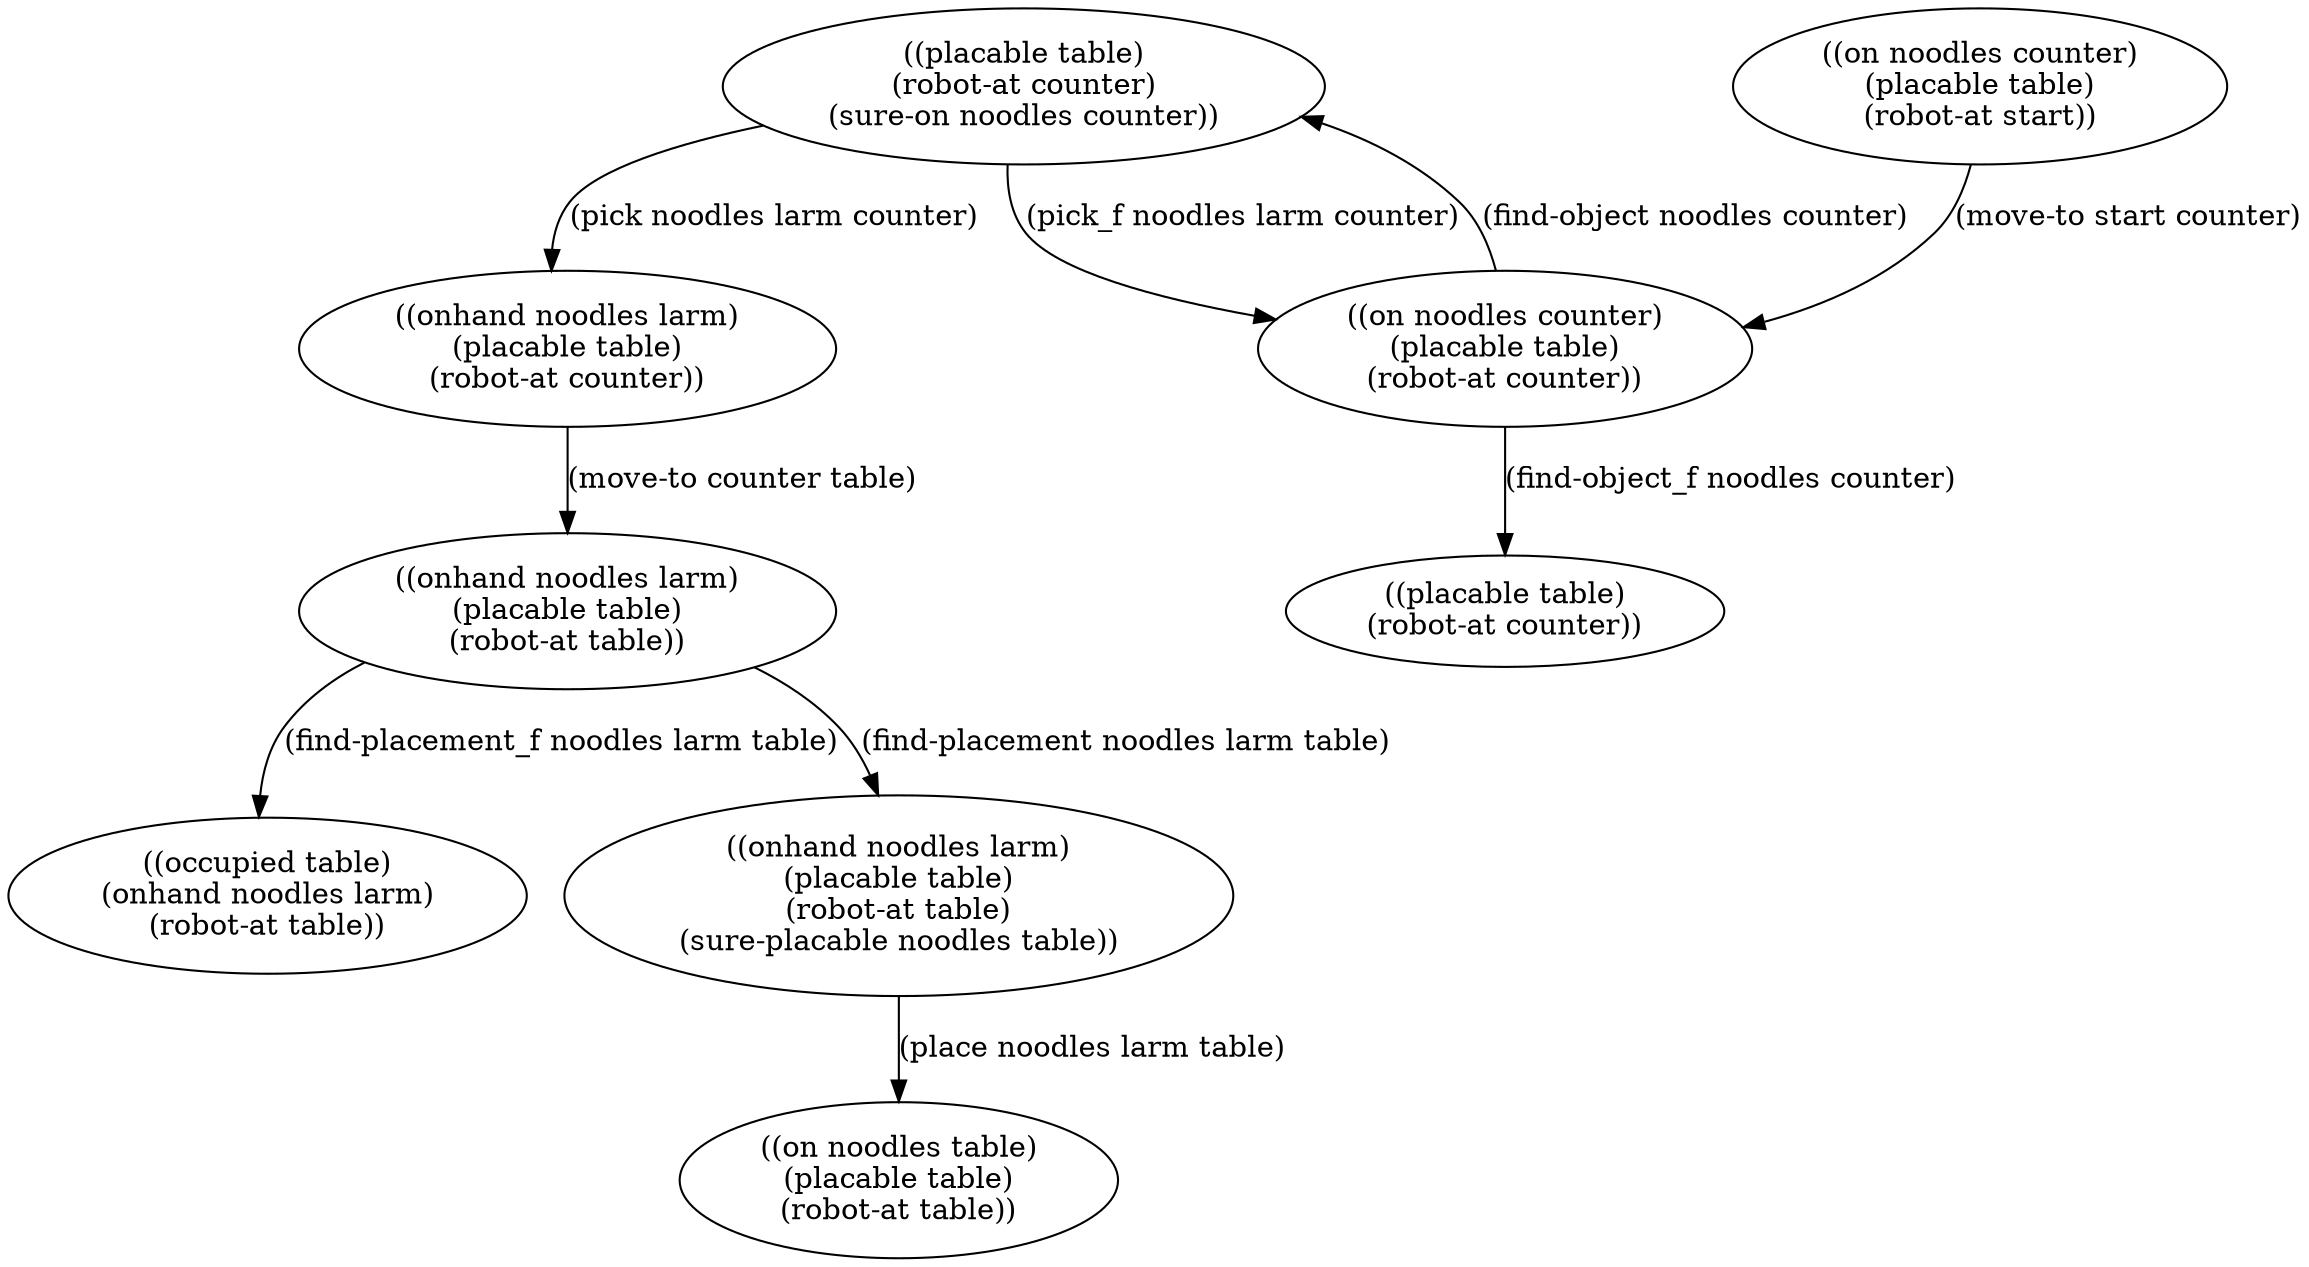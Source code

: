 digraph hoge {
   PROG149905 [label = "((occupied table)\n(onhand noodles larm)\n(robot-at table))"];
   PROG149906 [label = "((placable table)\n(robot-at counter))"];
   PROG149907 [label = "((on noodles table)\n(placable table)\n(robot-at table))"];
   PROG149908 [label = "((onhand noodles larm)\n(placable table)\n(robot-at table)\n(sure-placable noodles table))"];
   PROG149909 [label = "((onhand noodles larm)\n(placable table)\n(robot-at table))"];
   PROG149910 [label = "((onhand noodles larm)\n(placable table)\n(robot-at counter))"];
   PROG149911 [label = "((placable table)\n(robot-at counter)\n(sure-on noodles counter))"];
   PROG149912 [label = "((on noodles counter)\n(placable table)\n(robot-at counter))"];
   PROG149913 [label = "((on noodles counter)\n(placable table)\n(robot-at start))"];
   PROG149908 -> PROG149907 [label = "(place noodles larm table)"];
   PROG149909 -> PROG149905 [label = "(find-placement_f noodles larm table)"];
   PROG149909 -> PROG149908 [label = "(find-placement noodles larm table)"];
   PROG149910 -> PROG149909 [label = "(move-to counter table)"];
   PROG149911 -> PROG149912 [label = "(pick_f noodles larm counter)"];
   PROG149911 -> PROG149910 [label = "(pick noodles larm counter)"];
   PROG149912 -> PROG149906 [label = "(find-object_f noodles counter)"];
   PROG149912 -> PROG149911 [label = "(find-object noodles counter)"];
   PROG149913 -> PROG149912 [label = "(move-to start counter)"];
}
